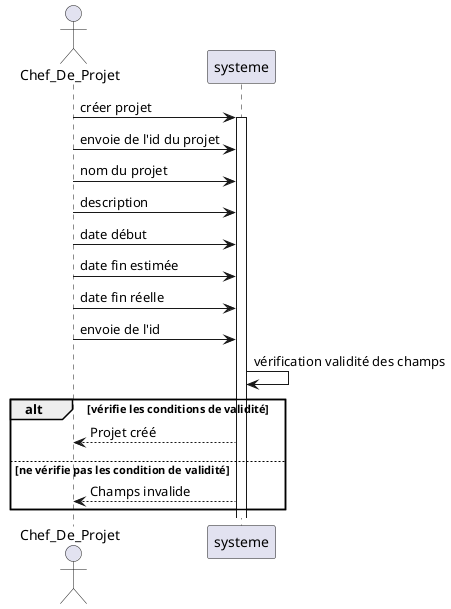@startuml
' diagramme de séquences systeme pour use case "créer projet"

actor Chef_De_Projet

Chef_De_Projet -> systeme : créer projet

activate systeme

Chef_De_Projet -> systeme : envoie de l'id du projet
Chef_De_Projet -> systeme : nom du projet
Chef_De_Projet -> systeme : description
Chef_De_Projet -> systeme : date début
Chef_De_Projet -> systeme : date fin estimée
Chef_De_Projet -> systeme : date fin réelle
Chef_De_Projet -> systeme : envoie de l'id

systeme -> systeme : vérification validité des champs

alt vérifie les conditions de validité
systeme --> Chef_De_Projet : Projet créé
||10||
else ne vérifie pas les condition de validité 
systeme --> Chef_De_Projet : Champs invalide
end

@enduml
